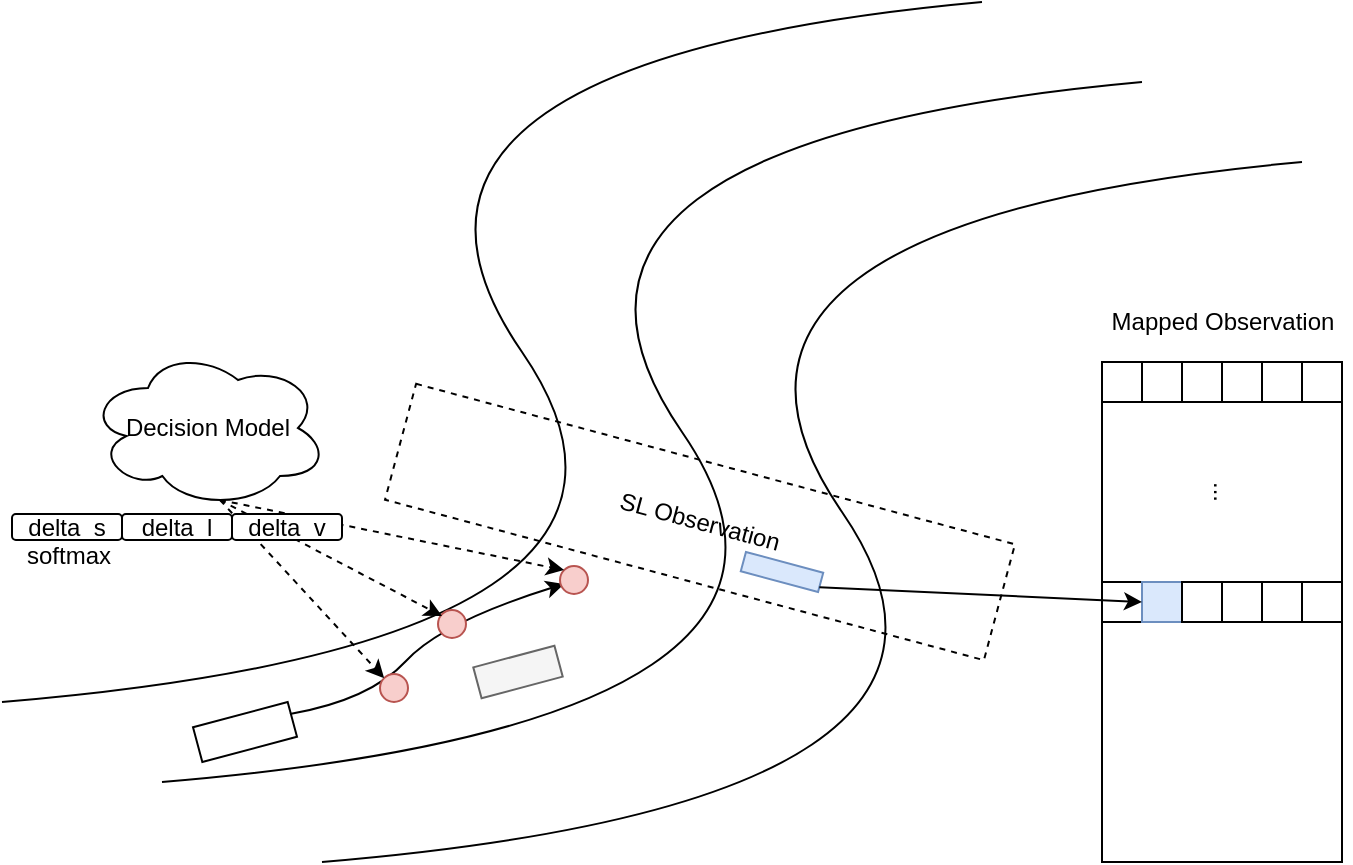 <mxfile version="24.2.0" type="github">
  <diagram name="Page-1" id="oIXm3Pg2djqUT0EPQUFg">
    <mxGraphModel dx="1050" dy="570" grid="0" gridSize="10" guides="1" tooltips="1" connect="1" arrows="1" fold="1" page="1" pageScale="1" pageWidth="850" pageHeight="1100" math="0" shadow="0">
      <root>
        <mxCell id="0" />
        <mxCell id="1" parent="0" />
        <mxCell id="wP93Z5fXimrQtGXniGrd-4" value="SL Observation" style="rounded=0;whiteSpace=wrap;html=1;rotation=15;dashed=1;" vertex="1" parent="1">
          <mxGeometry x="264" y="310" width="310" height="60" as="geometry" />
        </mxCell>
        <mxCell id="wP93Z5fXimrQtGXniGrd-1" value="" style="curved=1;endArrow=none;html=1;rounded=0;endFill=0;" edge="1" parent="1">
          <mxGeometry width="50" height="50" relative="1" as="geometry">
            <mxPoint x="150" y="470" as="sourcePoint" />
            <mxPoint x="640" y="120" as="targetPoint" />
            <Array as="points">
              <mxPoint x="510" y="440" />
              <mxPoint x="310" y="150" />
            </Array>
          </mxGeometry>
        </mxCell>
        <mxCell id="wP93Z5fXimrQtGXniGrd-2" value="" style="curved=1;endArrow=none;html=1;rounded=0;endFill=0;" edge="1" parent="1">
          <mxGeometry width="50" height="50" relative="1" as="geometry">
            <mxPoint x="70" y="430" as="sourcePoint" />
            <mxPoint x="560" y="80" as="targetPoint" />
            <Array as="points">
              <mxPoint x="430" y="400" />
              <mxPoint x="230" y="110" />
            </Array>
          </mxGeometry>
        </mxCell>
        <mxCell id="wP93Z5fXimrQtGXniGrd-3" value="" style="curved=1;endArrow=none;html=1;rounded=0;endFill=0;" edge="1" parent="1">
          <mxGeometry width="50" height="50" relative="1" as="geometry">
            <mxPoint x="230" y="510" as="sourcePoint" />
            <mxPoint x="720" y="160" as="targetPoint" />
            <Array as="points">
              <mxPoint x="590" y="480" />
              <mxPoint x="390" y="190" />
            </Array>
          </mxGeometry>
        </mxCell>
        <mxCell id="wP93Z5fXimrQtGXniGrd-6" value="" style="rounded=0;whiteSpace=wrap;html=1;" vertex="1" parent="1">
          <mxGeometry x="620" y="260" width="120" height="250" as="geometry" />
        </mxCell>
        <mxCell id="wP93Z5fXimrQtGXniGrd-7" value="" style="whiteSpace=wrap;html=1;aspect=fixed;" vertex="1" parent="1">
          <mxGeometry x="620" y="260" width="20" height="20" as="geometry" />
        </mxCell>
        <mxCell id="wP93Z5fXimrQtGXniGrd-8" value="" style="whiteSpace=wrap;html=1;aspect=fixed;" vertex="1" parent="1">
          <mxGeometry x="640" y="260" width="20" height="20" as="geometry" />
        </mxCell>
        <mxCell id="wP93Z5fXimrQtGXniGrd-9" value="" style="whiteSpace=wrap;html=1;aspect=fixed;" vertex="1" parent="1">
          <mxGeometry x="660" y="260" width="20" height="20" as="geometry" />
        </mxCell>
        <mxCell id="wP93Z5fXimrQtGXniGrd-10" value="" style="whiteSpace=wrap;html=1;aspect=fixed;" vertex="1" parent="1">
          <mxGeometry x="680" y="260" width="20" height="20" as="geometry" />
        </mxCell>
        <mxCell id="wP93Z5fXimrQtGXniGrd-11" value="" style="whiteSpace=wrap;html=1;aspect=fixed;" vertex="1" parent="1">
          <mxGeometry x="700" y="260" width="20" height="20" as="geometry" />
        </mxCell>
        <mxCell id="wP93Z5fXimrQtGXniGrd-12" value="" style="whiteSpace=wrap;html=1;aspect=fixed;" vertex="1" parent="1">
          <mxGeometry x="720" y="260" width="20" height="20" as="geometry" />
        </mxCell>
        <mxCell id="wP93Z5fXimrQtGXniGrd-15" value="" style="whiteSpace=wrap;html=1;aspect=fixed;" vertex="1" parent="1">
          <mxGeometry x="620" y="370" width="20" height="20" as="geometry" />
        </mxCell>
        <mxCell id="wP93Z5fXimrQtGXniGrd-16" value="" style="whiteSpace=wrap;html=1;aspect=fixed;fillColor=#dae8fc;strokeColor=#6c8ebf;" vertex="1" parent="1">
          <mxGeometry x="640" y="370" width="20" height="20" as="geometry" />
        </mxCell>
        <mxCell id="wP93Z5fXimrQtGXniGrd-17" value="" style="whiteSpace=wrap;html=1;aspect=fixed;" vertex="1" parent="1">
          <mxGeometry x="660" y="370" width="20" height="20" as="geometry" />
        </mxCell>
        <mxCell id="wP93Z5fXimrQtGXniGrd-18" value="" style="whiteSpace=wrap;html=1;aspect=fixed;" vertex="1" parent="1">
          <mxGeometry x="680" y="370" width="20" height="20" as="geometry" />
        </mxCell>
        <mxCell id="wP93Z5fXimrQtGXniGrd-22" value="" style="whiteSpace=wrap;html=1;aspect=fixed;" vertex="1" parent="1">
          <mxGeometry x="700" y="370" width="20" height="20" as="geometry" />
        </mxCell>
        <mxCell id="wP93Z5fXimrQtGXniGrd-23" value="" style="whiteSpace=wrap;html=1;aspect=fixed;" vertex="1" parent="1">
          <mxGeometry x="720" y="370" width="20" height="20" as="geometry" />
        </mxCell>
        <mxCell id="wP93Z5fXimrQtGXniGrd-24" value="..." style="text;html=1;align=center;verticalAlign=middle;whiteSpace=wrap;rounded=0;rotation=90;" vertex="1" parent="1">
          <mxGeometry x="650" y="310" width="60" height="30" as="geometry" />
        </mxCell>
        <mxCell id="wP93Z5fXimrQtGXniGrd-26" value="" style="rounded=0;whiteSpace=wrap;html=1;rotation=15;fillColor=#dae8fc;strokeColor=#6c8ebf;" vertex="1" parent="1">
          <mxGeometry x="440" y="360" width="40" height="10" as="geometry" />
        </mxCell>
        <mxCell id="wP93Z5fXimrQtGXniGrd-27" value="" style="endArrow=classic;html=1;rounded=0;exitX=1;exitY=0.75;exitDx=0;exitDy=0;entryX=1;entryY=0.5;entryDx=0;entryDy=0;" edge="1" parent="1" source="wP93Z5fXimrQtGXniGrd-26" target="wP93Z5fXimrQtGXniGrd-15">
          <mxGeometry width="50" height="50" relative="1" as="geometry">
            <mxPoint x="400" y="320" as="sourcePoint" />
            <mxPoint x="450" y="270" as="targetPoint" />
          </mxGeometry>
        </mxCell>
        <mxCell id="wP93Z5fXimrQtGXniGrd-28" value="Mapped Observation" style="text;html=1;align=center;verticalAlign=middle;resizable=0;points=[];autosize=1;strokeColor=none;fillColor=none;" vertex="1" parent="1">
          <mxGeometry x="615.5" y="227" width="129" height="26" as="geometry" />
        </mxCell>
        <mxCell id="wP93Z5fXimrQtGXniGrd-29" value="" style="rounded=0;whiteSpace=wrap;html=1;rotation=-15;" vertex="1" parent="1">
          <mxGeometry x="167" y="436" width="49" height="18" as="geometry" />
        </mxCell>
        <mxCell id="wP93Z5fXimrQtGXniGrd-31" value="" style="curved=1;endArrow=classic;html=1;rounded=0;" edge="1" parent="1">
          <mxGeometry width="50" height="50" relative="1" as="geometry">
            <mxPoint x="214" y="436" as="sourcePoint" />
            <mxPoint x="351" y="371" as="targetPoint" />
            <Array as="points">
              <mxPoint x="254" y="429" />
              <mxPoint x="290" y="390" />
            </Array>
          </mxGeometry>
        </mxCell>
        <mxCell id="wP93Z5fXimrQtGXniGrd-32" value="" style="rounded=0;whiteSpace=wrap;html=1;rotation=-15;fillColor=#f5f5f5;fontColor=#333333;strokeColor=#666666;" vertex="1" parent="1">
          <mxGeometry x="307" y="407" width="42" height="16" as="geometry" />
        </mxCell>
        <mxCell id="wP93Z5fXimrQtGXniGrd-36" value="" style="ellipse;whiteSpace=wrap;html=1;aspect=fixed;fillColor=#f8cecc;strokeColor=#b85450;" vertex="1" parent="1">
          <mxGeometry x="259" y="416" width="14" height="14" as="geometry" />
        </mxCell>
        <mxCell id="wP93Z5fXimrQtGXniGrd-39" value="" style="ellipse;whiteSpace=wrap;html=1;aspect=fixed;fillColor=#f8cecc;strokeColor=#b85450;" vertex="1" parent="1">
          <mxGeometry x="288" y="384" width="14" height="14" as="geometry" />
        </mxCell>
        <mxCell id="wP93Z5fXimrQtGXniGrd-40" value="" style="ellipse;whiteSpace=wrap;html=1;aspect=fixed;fillColor=#f8cecc;strokeColor=#b85450;" vertex="1" parent="1">
          <mxGeometry x="349" y="362" width="14" height="14" as="geometry" />
        </mxCell>
        <mxCell id="wP93Z5fXimrQtGXniGrd-42" value="Decision Model" style="ellipse;shape=cloud;whiteSpace=wrap;html=1;" vertex="1" parent="1">
          <mxGeometry x="113" y="253" width="120" height="80" as="geometry" />
        </mxCell>
        <mxCell id="wP93Z5fXimrQtGXniGrd-43" value="" style="endArrow=classic;html=1;rounded=0;exitX=0.55;exitY=0.95;exitDx=0;exitDy=0;exitPerimeter=0;entryX=0;entryY=0;entryDx=0;entryDy=0;dashed=1;" edge="1" parent="1" source="wP93Z5fXimrQtGXniGrd-42" target="wP93Z5fXimrQtGXniGrd-36">
          <mxGeometry width="50" height="50" relative="1" as="geometry">
            <mxPoint x="318" y="322" as="sourcePoint" />
            <mxPoint x="368" y="272" as="targetPoint" />
          </mxGeometry>
        </mxCell>
        <mxCell id="wP93Z5fXimrQtGXniGrd-44" value="" style="endArrow=classic;html=1;rounded=0;exitX=0.55;exitY=0.95;exitDx=0;exitDy=0;exitPerimeter=0;entryX=0;entryY=0;entryDx=0;entryDy=0;dashed=1;" edge="1" parent="1" source="wP93Z5fXimrQtGXniGrd-42">
          <mxGeometry width="50" height="50" relative="1" as="geometry">
            <mxPoint x="208" y="298" as="sourcePoint" />
            <mxPoint x="290" y="387" as="targetPoint" />
          </mxGeometry>
        </mxCell>
        <mxCell id="wP93Z5fXimrQtGXniGrd-45" value="" style="endArrow=classic;html=1;rounded=0;exitX=0.55;exitY=0.95;exitDx=0;exitDy=0;exitPerimeter=0;entryX=0;entryY=0;entryDx=0;entryDy=0;dashed=1;" edge="1" parent="1" source="wP93Z5fXimrQtGXniGrd-42" target="wP93Z5fXimrQtGXniGrd-40">
          <mxGeometry width="50" height="50" relative="1" as="geometry">
            <mxPoint x="199" y="349" as="sourcePoint" />
            <mxPoint x="281" y="438" as="targetPoint" />
          </mxGeometry>
        </mxCell>
        <mxCell id="wP93Z5fXimrQtGXniGrd-46" value="delta_s" style="rounded=1;whiteSpace=wrap;html=1;" vertex="1" parent="1">
          <mxGeometry x="75" y="336" width="55" height="13" as="geometry" />
        </mxCell>
        <mxCell id="wP93Z5fXimrQtGXniGrd-47" value="softmax" style="text;html=1;align=center;verticalAlign=middle;resizable=0;points=[];autosize=1;strokeColor=none;fillColor=none;" vertex="1" parent="1">
          <mxGeometry x="72.5" y="344" width="60" height="26" as="geometry" />
        </mxCell>
        <mxCell id="wP93Z5fXimrQtGXniGrd-48" value="delta_l" style="rounded=1;whiteSpace=wrap;html=1;" vertex="1" parent="1">
          <mxGeometry x="130" y="336" width="55" height="13" as="geometry" />
        </mxCell>
        <mxCell id="wP93Z5fXimrQtGXniGrd-51" value="delta_v" style="rounded=1;whiteSpace=wrap;html=1;" vertex="1" parent="1">
          <mxGeometry x="185" y="336" width="55" height="13" as="geometry" />
        </mxCell>
      </root>
    </mxGraphModel>
  </diagram>
</mxfile>
